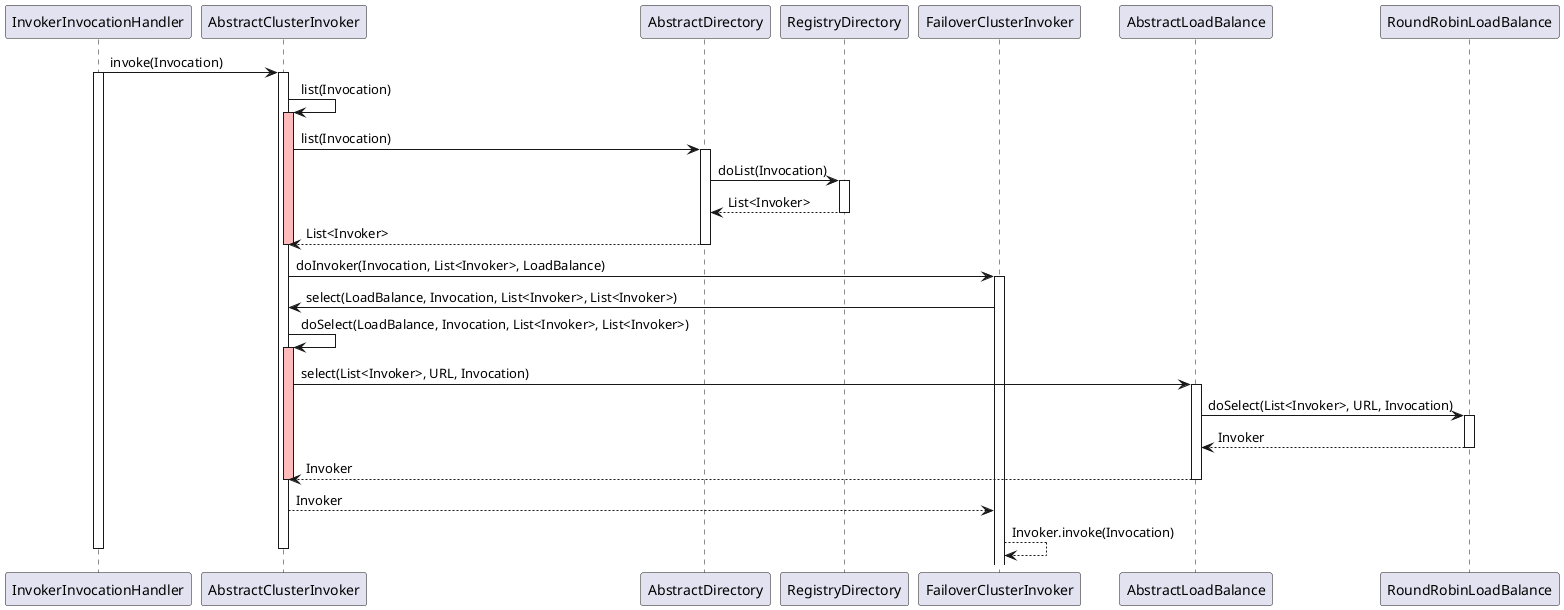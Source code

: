 @startuml
InvokerInvocationHandler -> AbstractClusterInvoker: invoke(Invocation)
activate InvokerInvocationHandler
activate AbstractClusterInvoker
AbstractClusterInvoker -> AbstractClusterInvoker: list(Invocation)
activate AbstractClusterInvoker #FFBBBB
AbstractClusterInvoker -> AbstractDirectory: list(Invocation)
activate AbstractDirectory
AbstractDirectory -> RegistryDirectory: doList(Invocation)
activate RegistryDirectory
RegistryDirectory --> AbstractDirectory: List<Invoker>
deactivate RegistryDirectory
AbstractDirectory --> AbstractClusterInvoker: List<Invoker>
deactivate AbstractClusterInvoker #FFBBBB
deactivate AbstractDirectory
AbstractClusterInvoker -> FailoverClusterInvoker: doInvoker(Invocation, List<Invoker>, LoadBalance)
activate FailoverClusterInvoker
FailoverClusterInvoker -> AbstractClusterInvoker: select(LoadBalance, Invocation, List<Invoker>, List<Invoker>)
AbstractClusterInvoker -> AbstractClusterInvoker: doSelect(LoadBalance, Invocation, List<Invoker>, List<Invoker>)
activate AbstractClusterInvoker #FFBBBB
AbstractClusterInvoker -> AbstractLoadBalance: select(List<Invoker>, URL, Invocation)
activate AbstractLoadBalance
AbstractLoadBalance -> RoundRobinLoadBalance: doSelect(List<Invoker>, URL, Invocation)
activate RoundRobinLoadBalance
RoundRobinLoadBalance --> AbstractLoadBalance: Invoker
deactivate RoundRobinLoadBalance
AbstractLoadBalance --> AbstractClusterInvoker: Invoker
deactivate AbstractLoadBalance
deactivate AbstractClusterInvoker #FFBBBB
AbstractClusterInvoker --> FailoverClusterInvoker: Invoker
FailoverClusterInvoker --> FailoverClusterInvoker: Invoker.invoke(Invocation)
deactivate AbstractLoadBalance
deactivate AbstractClusterInvoker
deactivate InvokerInvocationHandler
@enduml